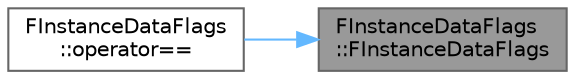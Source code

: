 digraph "FInstanceDataFlags::FInstanceDataFlags"
{
 // INTERACTIVE_SVG=YES
 // LATEX_PDF_SIZE
  bgcolor="transparent";
  edge [fontname=Helvetica,fontsize=10,labelfontname=Helvetica,labelfontsize=10];
  node [fontname=Helvetica,fontsize=10,shape=box,height=0.2,width=0.4];
  rankdir="RL";
  Node1 [id="Node000001",label="FInstanceDataFlags\l::FInstanceDataFlags",height=0.2,width=0.4,color="gray40", fillcolor="grey60", style="filled", fontcolor="black",tooltip=" "];
  Node1 -> Node2 [id="edge1_Node000001_Node000002",dir="back",color="steelblue1",style="solid",tooltip=" "];
  Node2 [id="Node000002",label="FInstanceDataFlags\l::operator==",height=0.2,width=0.4,color="grey40", fillcolor="white", style="filled",URL="$da/d40/unionFInstanceDataFlags.html#a96348ce8582d3bf131335ea355c6b68e",tooltip=" "];
}
